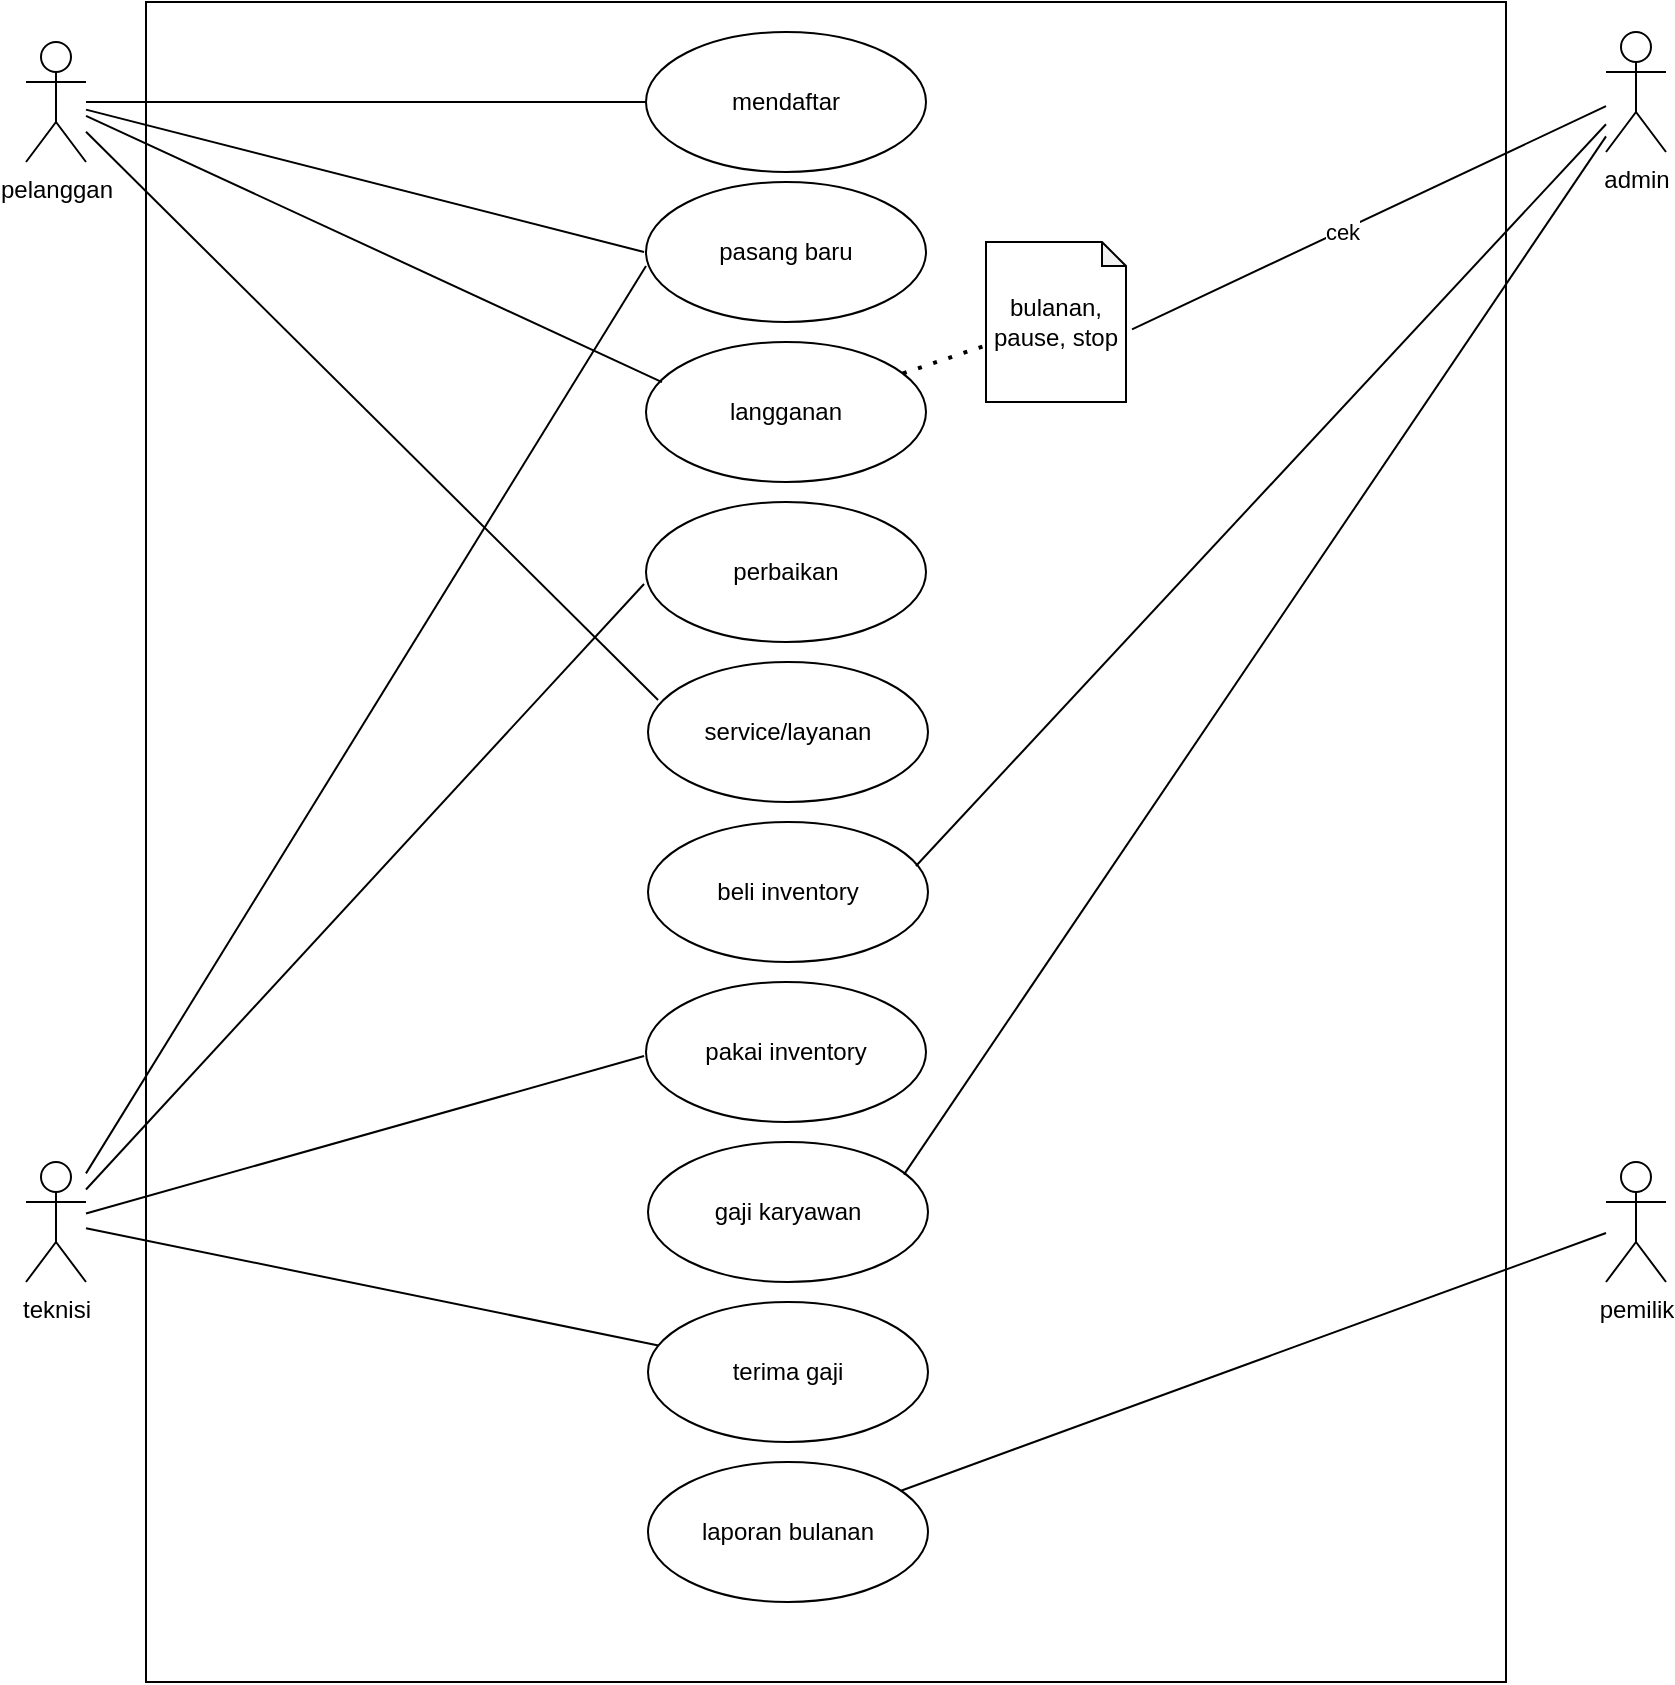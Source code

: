 <mxfile version="15.2.9" type="github">
  <diagram id="T8TC4MAQD_PDJFBQ0sH-" name="Page-1">
    <mxGraphModel dx="1157" dy="643" grid="1" gridSize="10" guides="1" tooltips="1" connect="0" arrows="1" fold="1" page="1" pageScale="1" pageWidth="850" pageHeight="1100" math="0" shadow="0">
      <root>
        <mxCell id="0" />
        <mxCell id="1" parent="0" />
        <mxCell id="yM-iLHwna3-0Nd7lgm04-1" value="pelanggan" style="shape=umlActor;verticalLabelPosition=bottom;verticalAlign=top;html=1;outlineConnect=0;" vertex="1" parent="1">
          <mxGeometry x="20" y="60" width="30" height="60" as="geometry" />
        </mxCell>
        <mxCell id="yM-iLHwna3-0Nd7lgm04-2" value="admin" style="shape=umlActor;verticalLabelPosition=bottom;verticalAlign=top;html=1;outlineConnect=0;" vertex="1" parent="1">
          <mxGeometry x="810" y="55" width="30" height="60" as="geometry" />
        </mxCell>
        <mxCell id="yM-iLHwna3-0Nd7lgm04-3" value="pemilik" style="shape=umlActor;verticalLabelPosition=bottom;verticalAlign=top;html=1;outlineConnect=0;" vertex="1" parent="1">
          <mxGeometry x="810" y="620" width="30" height="60" as="geometry" />
        </mxCell>
        <mxCell id="yM-iLHwna3-0Nd7lgm04-5" value="mendaftar" style="ellipse;whiteSpace=wrap;html=1;" vertex="1" parent="1">
          <mxGeometry x="330" y="55" width="140" height="70" as="geometry" />
        </mxCell>
        <mxCell id="yM-iLHwna3-0Nd7lgm04-6" value="pasang baru" style="ellipse;whiteSpace=wrap;html=1;" vertex="1" parent="1">
          <mxGeometry x="330" y="130" width="140" height="70" as="geometry" />
        </mxCell>
        <mxCell id="yM-iLHwna3-0Nd7lgm04-7" value="langganan" style="ellipse;whiteSpace=wrap;html=1;" vertex="1" parent="1">
          <mxGeometry x="330" y="210" width="140" height="70" as="geometry" />
        </mxCell>
        <mxCell id="yM-iLHwna3-0Nd7lgm04-17" value="" style="endArrow=none;html=1;entryX=0;entryY=0.5;entryDx=0;entryDy=0;" edge="1" parent="1" source="yM-iLHwna3-0Nd7lgm04-1" target="yM-iLHwna3-0Nd7lgm04-5">
          <mxGeometry width="50" height="50" relative="1" as="geometry">
            <mxPoint x="110" y="150" as="sourcePoint" />
            <mxPoint x="170" y="80" as="targetPoint" />
          </mxGeometry>
        </mxCell>
        <mxCell id="yM-iLHwna3-0Nd7lgm04-24" value="" style="endArrow=none;html=1;entryX=-0.007;entryY=0.5;entryDx=0;entryDy=0;entryPerimeter=0;" edge="1" parent="1" source="yM-iLHwna3-0Nd7lgm04-1" target="yM-iLHwna3-0Nd7lgm04-6">
          <mxGeometry width="50" height="50" relative="1" as="geometry">
            <mxPoint x="220" y="190" as="sourcePoint" />
            <mxPoint x="200" y="135.238" as="targetPoint" />
          </mxGeometry>
        </mxCell>
        <mxCell id="yM-iLHwna3-0Nd7lgm04-25" value="" style="endArrow=none;html=1;entryX=0.057;entryY=0.286;entryDx=0;entryDy=0;entryPerimeter=0;" edge="1" parent="1" source="yM-iLHwna3-0Nd7lgm04-1" target="yM-iLHwna3-0Nd7lgm04-7">
          <mxGeometry width="50" height="50" relative="1" as="geometry">
            <mxPoint x="130" y="109.997" as="sourcePoint" />
            <mxPoint x="329.02" y="189.04" as="targetPoint" />
          </mxGeometry>
        </mxCell>
        <mxCell id="yM-iLHwna3-0Nd7lgm04-26" value="teknisi" style="shape=umlActor;verticalLabelPosition=bottom;verticalAlign=top;html=1;outlineConnect=0;fillColor=none;" vertex="1" parent="1">
          <mxGeometry x="20" y="620" width="30" height="60" as="geometry" />
        </mxCell>
        <mxCell id="yM-iLHwna3-0Nd7lgm04-27" value="" style="endArrow=none;html=1;entryX=0;entryY=0.6;entryDx=0;entryDy=0;entryPerimeter=0;" edge="1" parent="1" source="yM-iLHwna3-0Nd7lgm04-26" target="yM-iLHwna3-0Nd7lgm04-6">
          <mxGeometry width="50" height="50" relative="1" as="geometry">
            <mxPoint x="150" y="440" as="sourcePoint" />
            <mxPoint x="200" y="390" as="targetPoint" />
          </mxGeometry>
        </mxCell>
        <mxCell id="yM-iLHwna3-0Nd7lgm04-28" value="perbaikan" style="ellipse;whiteSpace=wrap;html=1;" vertex="1" parent="1">
          <mxGeometry x="330" y="290" width="140" height="70" as="geometry" />
        </mxCell>
        <mxCell id="yM-iLHwna3-0Nd7lgm04-29" value="" style="endArrow=none;html=1;entryX=-0.007;entryY=0.586;entryDx=0;entryDy=0;entryPerimeter=0;" edge="1" parent="1" source="yM-iLHwna3-0Nd7lgm04-26" target="yM-iLHwna3-0Nd7lgm04-28">
          <mxGeometry width="50" height="50" relative="1" as="geometry">
            <mxPoint x="170" y="470" as="sourcePoint" />
            <mxPoint x="220" y="420" as="targetPoint" />
          </mxGeometry>
        </mxCell>
        <mxCell id="yM-iLHwna3-0Nd7lgm04-30" value="service/layanan" style="ellipse;whiteSpace=wrap;html=1;" vertex="1" parent="1">
          <mxGeometry x="331" y="370" width="140" height="70" as="geometry" />
        </mxCell>
        <mxCell id="yM-iLHwna3-0Nd7lgm04-31" value="" style="endArrow=none;html=1;entryX=0.036;entryY=0.271;entryDx=0;entryDy=0;entryPerimeter=0;" edge="1" parent="1" source="yM-iLHwna3-0Nd7lgm04-1" target="yM-iLHwna3-0Nd7lgm04-30">
          <mxGeometry width="50" height="50" relative="1" as="geometry">
            <mxPoint x="180" y="250" as="sourcePoint" />
            <mxPoint x="230" y="200" as="targetPoint" />
          </mxGeometry>
        </mxCell>
        <mxCell id="yM-iLHwna3-0Nd7lgm04-33" value="beli inventory" style="ellipse;whiteSpace=wrap;html=1;" vertex="1" parent="1">
          <mxGeometry x="331" y="450" width="140" height="70" as="geometry" />
        </mxCell>
        <mxCell id="yM-iLHwna3-0Nd7lgm04-34" value="" style="endArrow=none;html=1;exitX=0.957;exitY=0.314;exitDx=0;exitDy=0;exitPerimeter=0;" edge="1" parent="1" source="yM-iLHwna3-0Nd7lgm04-33" target="yM-iLHwna3-0Nd7lgm04-2">
          <mxGeometry width="50" height="50" relative="1" as="geometry">
            <mxPoint x="520" y="470" as="sourcePoint" />
            <mxPoint x="570" y="420" as="targetPoint" />
          </mxGeometry>
        </mxCell>
        <mxCell id="yM-iLHwna3-0Nd7lgm04-35" value="pakai inventory" style="ellipse;whiteSpace=wrap;html=1;" vertex="1" parent="1">
          <mxGeometry x="330" y="530" width="140" height="70" as="geometry" />
        </mxCell>
        <mxCell id="yM-iLHwna3-0Nd7lgm04-36" value="" style="endArrow=none;html=1;entryX=-0.007;entryY=0.529;entryDx=0;entryDy=0;entryPerimeter=0;" edge="1" parent="1" source="yM-iLHwna3-0Nd7lgm04-26" target="yM-iLHwna3-0Nd7lgm04-35">
          <mxGeometry width="50" height="50" relative="1" as="geometry">
            <mxPoint x="140" y="650" as="sourcePoint" />
            <mxPoint x="190" y="600" as="targetPoint" />
          </mxGeometry>
        </mxCell>
        <mxCell id="yM-iLHwna3-0Nd7lgm04-37" value="gaji karyawan" style="ellipse;whiteSpace=wrap;html=1;" vertex="1" parent="1">
          <mxGeometry x="331" y="610" width="140" height="70" as="geometry" />
        </mxCell>
        <mxCell id="yM-iLHwna3-0Nd7lgm04-38" value="" style="endArrow=none;html=1;exitX=0.914;exitY=0.233;exitDx=0;exitDy=0;exitPerimeter=0;" edge="1" parent="1" source="yM-iLHwna3-0Nd7lgm04-37" target="yM-iLHwna3-0Nd7lgm04-2">
          <mxGeometry width="50" height="50" relative="1" as="geometry">
            <mxPoint x="770" y="240" as="sourcePoint" />
            <mxPoint x="820" y="190" as="targetPoint" />
          </mxGeometry>
        </mxCell>
        <mxCell id="yM-iLHwna3-0Nd7lgm04-39" value="terima gaji" style="ellipse;whiteSpace=wrap;html=1;" vertex="1" parent="1">
          <mxGeometry x="331" y="690" width="140" height="70" as="geometry" />
        </mxCell>
        <mxCell id="yM-iLHwna3-0Nd7lgm04-40" value="" style="endArrow=none;html=1;" edge="1" parent="1" source="yM-iLHwna3-0Nd7lgm04-26" target="yM-iLHwna3-0Nd7lgm04-39">
          <mxGeometry width="50" height="50" relative="1" as="geometry">
            <mxPoint x="190" y="720" as="sourcePoint" />
            <mxPoint x="240" y="670" as="targetPoint" />
          </mxGeometry>
        </mxCell>
        <mxCell id="yM-iLHwna3-0Nd7lgm04-41" value="" style="endArrow=none;html=1;exitX=1.043;exitY=0.546;exitDx=0;exitDy=0;exitPerimeter=0;" edge="1" parent="1" source="yM-iLHwna3-0Nd7lgm04-43" target="yM-iLHwna3-0Nd7lgm04-2">
          <mxGeometry width="50" height="50" relative="1" as="geometry">
            <mxPoint x="750" y="125" as="sourcePoint" />
            <mxPoint x="800" y="75" as="targetPoint" />
          </mxGeometry>
        </mxCell>
        <mxCell id="yM-iLHwna3-0Nd7lgm04-42" value="cek" style="edgeLabel;html=1;align=center;verticalAlign=middle;resizable=0;points=[];" vertex="1" connectable="0" parent="yM-iLHwna3-0Nd7lgm04-41">
          <mxGeometry x="-0.117" relative="1" as="geometry">
            <mxPoint as="offset" />
          </mxGeometry>
        </mxCell>
        <mxCell id="yM-iLHwna3-0Nd7lgm04-43" value="bulanan,&lt;br&gt;pause, stop" style="shape=note;whiteSpace=wrap;html=1;backgroundOutline=1;darkOpacity=0.05;fillColor=none;size=12;" vertex="1" parent="1">
          <mxGeometry x="500" y="160" width="70" height="80" as="geometry" />
        </mxCell>
        <mxCell id="yM-iLHwna3-0Nd7lgm04-44" value="" style="endArrow=none;dashed=1;html=1;dashPattern=1 3;strokeWidth=2;" edge="1" parent="1" source="yM-iLHwna3-0Nd7lgm04-7" target="yM-iLHwna3-0Nd7lgm04-43">
          <mxGeometry width="50" height="50" relative="1" as="geometry">
            <mxPoint x="490" y="310" as="sourcePoint" />
            <mxPoint x="540" y="260" as="targetPoint" />
          </mxGeometry>
        </mxCell>
        <mxCell id="yM-iLHwna3-0Nd7lgm04-45" value="laporan bulanan" style="ellipse;whiteSpace=wrap;html=1;" vertex="1" parent="1">
          <mxGeometry x="331" y="770" width="140" height="70" as="geometry" />
        </mxCell>
        <mxCell id="yM-iLHwna3-0Nd7lgm04-46" value="" style="endArrow=none;html=1;" edge="1" parent="1" source="yM-iLHwna3-0Nd7lgm04-45" target="yM-iLHwna3-0Nd7lgm04-3">
          <mxGeometry width="50" height="50" relative="1" as="geometry">
            <mxPoint x="720" y="740" as="sourcePoint" />
            <mxPoint x="770" y="690" as="targetPoint" />
          </mxGeometry>
        </mxCell>
        <mxCell id="yM-iLHwna3-0Nd7lgm04-47" value="" style="whiteSpace=wrap;html=1;fillColor=none;" vertex="1" parent="1">
          <mxGeometry x="80" y="40" width="680" height="840" as="geometry" />
        </mxCell>
      </root>
    </mxGraphModel>
  </diagram>
</mxfile>
